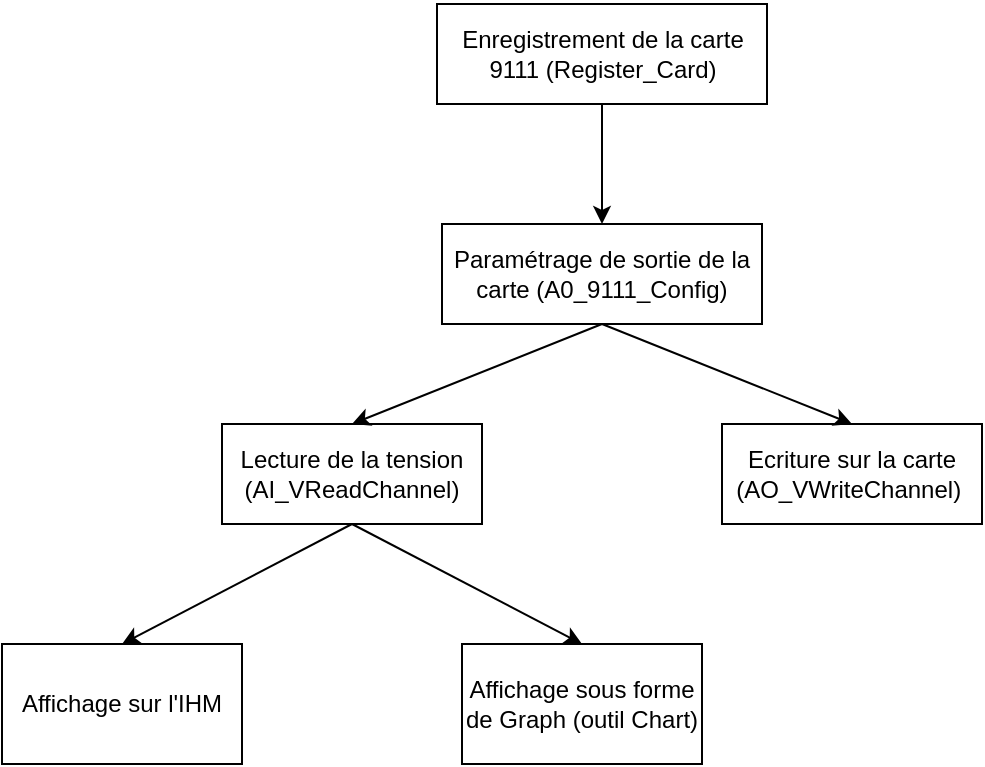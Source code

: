 <mxfile version="12.3.6" type="device" pages="1"><diagram id="pF1Lwu1y0Ptj7u7aIVG3" name="Page-1"><mxGraphModel dx="1422" dy="762" grid="1" gridSize="10" guides="1" tooltips="1" connect="1" arrows="1" fold="1" page="1" pageScale="1" pageWidth="827" pageHeight="1169" math="0" shadow="0"><root><mxCell id="0"/><mxCell id="1" parent="0"/><mxCell id="pFJhvJ8cdRBe-qYZ3YUr-1" value="&lt;p class=&quot;MsoNormal&quot;&gt;Enregistrement de la carte 9111 (Register_Card)&lt;/p&gt;" style="rounded=0;whiteSpace=wrap;html=1;" vertex="1" parent="1"><mxGeometry x="337.5" y="80" width="165" height="50" as="geometry"/></mxCell><mxCell id="pFJhvJ8cdRBe-qYZ3YUr-2" value="" style="endArrow=classic;html=1;exitX=0.5;exitY=1;exitDx=0;exitDy=0;entryX=0.5;entryY=0;entryDx=0;entryDy=0;" edge="1" parent="1" source="pFJhvJ8cdRBe-qYZ3YUr-1" target="pFJhvJ8cdRBe-qYZ3YUr-3"><mxGeometry width="50" height="50" relative="1" as="geometry"><mxPoint x="330" y="200" as="sourcePoint"/><mxPoint x="357.427" y="510" as="targetPoint"/></mxGeometry></mxCell><mxCell id="pFJhvJ8cdRBe-qYZ3YUr-3" value="&lt;p class=&quot;MsoNormal&quot;&gt;Paramétrage de sortie de la carte (A0_9111_Config)&lt;/p&gt;" style="rounded=0;whiteSpace=wrap;html=1;" vertex="1" parent="1"><mxGeometry x="340" y="190" width="160" height="50" as="geometry"/></mxCell><mxCell id="pFJhvJ8cdRBe-qYZ3YUr-4" value="&lt;p class=&quot;MsoNormal&quot;&gt;Lecture de la tension (AI_VReadChannel)&lt;/p&gt;" style="rounded=0;whiteSpace=wrap;html=1;" vertex="1" parent="1"><mxGeometry x="230" y="290" width="130" height="50" as="geometry"/></mxCell><mxCell id="pFJhvJ8cdRBe-qYZ3YUr-5" value="&lt;p class=&quot;MsoNormal&quot;&gt;Ecriture sur la carte (AO_VWriteChannel)&amp;nbsp;&lt;/p&gt;" style="rounded=0;whiteSpace=wrap;html=1;" vertex="1" parent="1"><mxGeometry x="480" y="290" width="130" height="50" as="geometry"/></mxCell><mxCell id="pFJhvJ8cdRBe-qYZ3YUr-6" value="" style="endArrow=classic;html=1;entryX=0.5;entryY=0;entryDx=0;entryDy=0;exitX=0.5;exitY=1;exitDx=0;exitDy=0;" edge="1" parent="1" source="pFJhvJ8cdRBe-qYZ3YUr-3" target="pFJhvJ8cdRBe-qYZ3YUr-4"><mxGeometry width="50" height="50" relative="1" as="geometry"><mxPoint x="240" y="410" as="sourcePoint"/><mxPoint x="290" y="360" as="targetPoint"/></mxGeometry></mxCell><mxCell id="pFJhvJ8cdRBe-qYZ3YUr-7" value="" style="endArrow=classic;html=1;entryX=0.5;entryY=0;entryDx=0;entryDy=0;exitX=0.5;exitY=1;exitDx=0;exitDy=0;" edge="1" parent="1" source="pFJhvJ8cdRBe-qYZ3YUr-3" target="pFJhvJ8cdRBe-qYZ3YUr-5"><mxGeometry width="50" height="50" relative="1" as="geometry"><mxPoint x="240" y="410" as="sourcePoint"/><mxPoint x="290" y="360" as="targetPoint"/></mxGeometry></mxCell><mxCell id="pFJhvJ8cdRBe-qYZ3YUr-10" value="Affichage sur l'IHM" style="rounded=0;whiteSpace=wrap;html=1;" vertex="1" parent="1"><mxGeometry x="120" y="400" width="120" height="60" as="geometry"/></mxCell><mxCell id="pFJhvJ8cdRBe-qYZ3YUr-11" value="Affichage sous forme de Graph (outil Chart)" style="rounded=0;whiteSpace=wrap;html=1;" vertex="1" parent="1"><mxGeometry x="350" y="400" width="120" height="60" as="geometry"/></mxCell><mxCell id="pFJhvJ8cdRBe-qYZ3YUr-12" value="" style="endArrow=classic;html=1;entryX=0.5;entryY=0;entryDx=0;entryDy=0;exitX=0.5;exitY=1;exitDx=0;exitDy=0;" edge="1" parent="1" source="pFJhvJ8cdRBe-qYZ3YUr-4" target="pFJhvJ8cdRBe-qYZ3YUr-10"><mxGeometry width="50" height="50" relative="1" as="geometry"><mxPoint x="120" y="530" as="sourcePoint"/><mxPoint x="170" y="480" as="targetPoint"/></mxGeometry></mxCell><mxCell id="pFJhvJ8cdRBe-qYZ3YUr-13" value="" style="endArrow=classic;html=1;entryX=0.5;entryY=0;entryDx=0;entryDy=0;exitX=0.5;exitY=1;exitDx=0;exitDy=0;" edge="1" parent="1" source="pFJhvJ8cdRBe-qYZ3YUr-4" target="pFJhvJ8cdRBe-qYZ3YUr-11"><mxGeometry width="50" height="50" relative="1" as="geometry"><mxPoint x="120" y="530" as="sourcePoint"/><mxPoint x="170" y="480" as="targetPoint"/></mxGeometry></mxCell></root></mxGraphModel></diagram></mxfile>